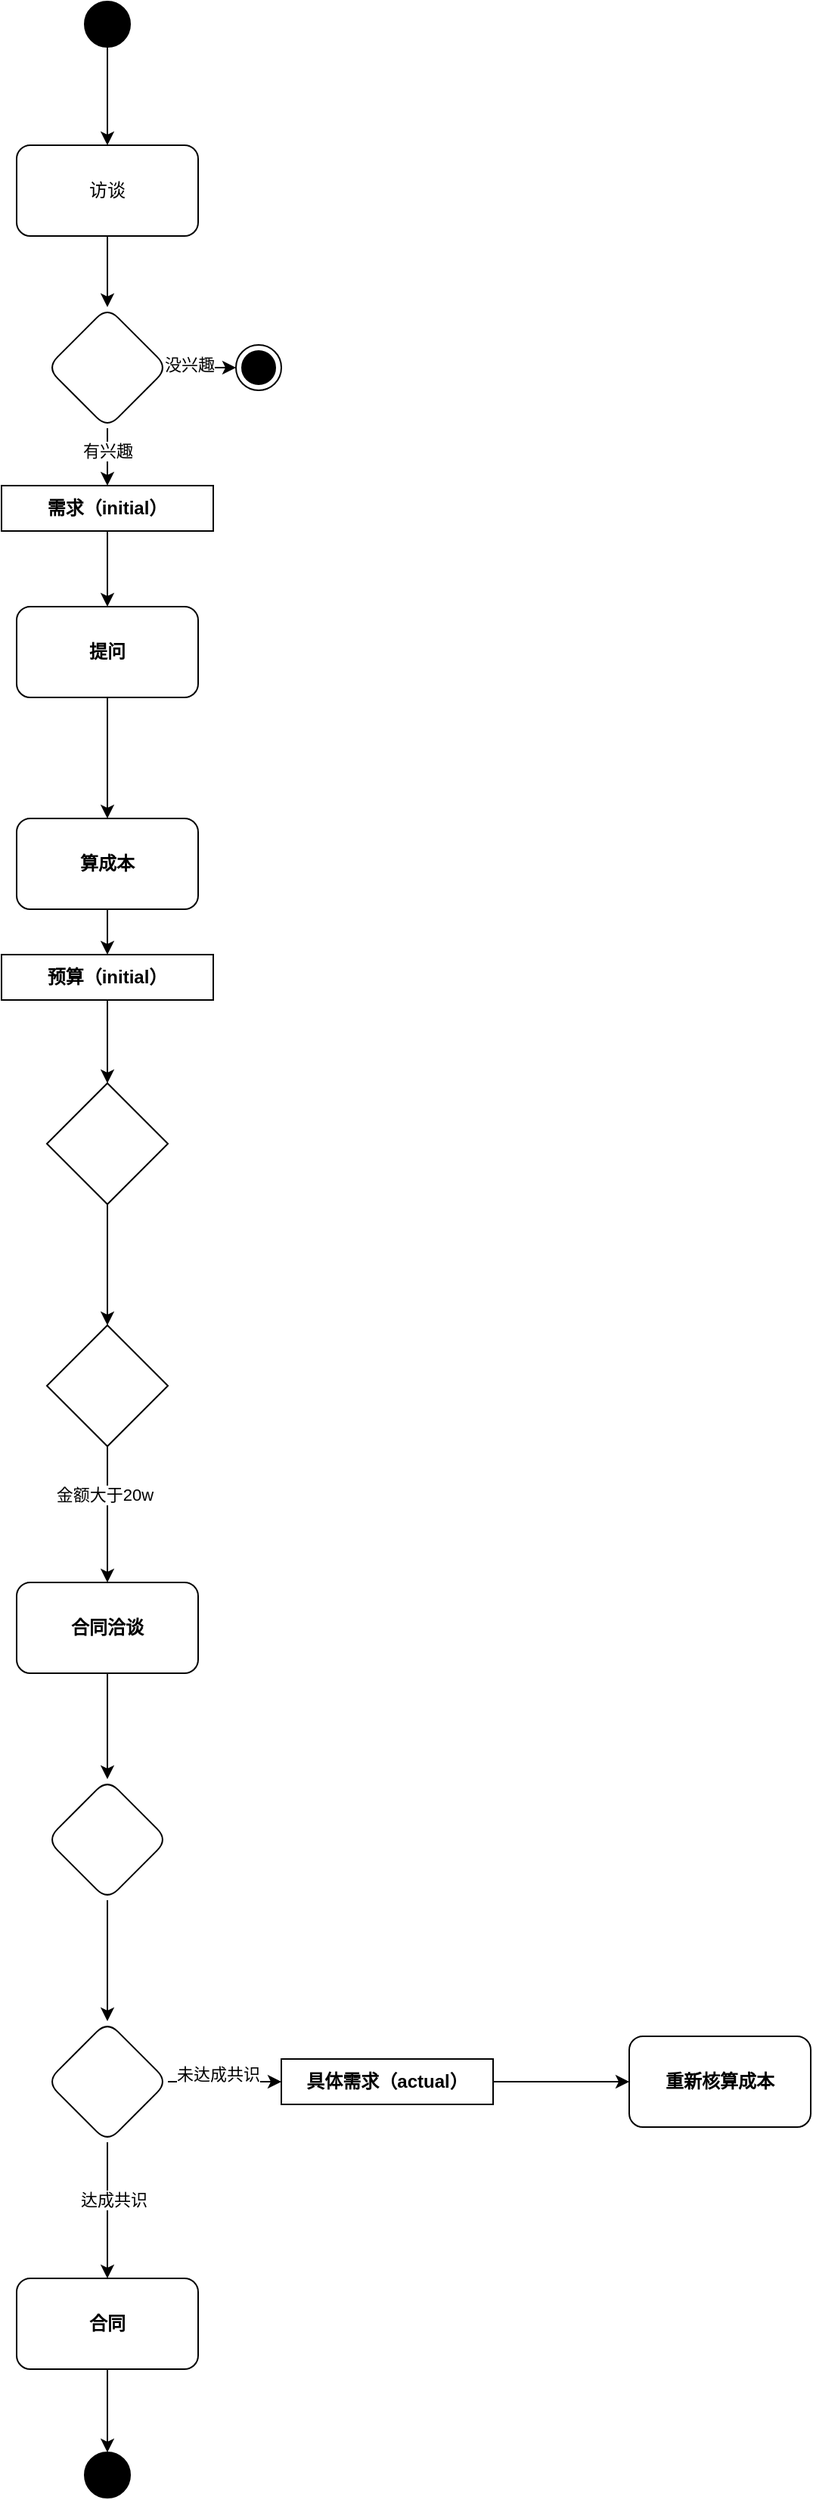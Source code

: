 <mxfile version="28.2.5">
  <diagram name="第 1 页" id="jydDzEKxTK3fhblVbgO5">
    <mxGraphModel dx="649" dy="934" grid="1" gridSize="10" guides="1" tooltips="1" connect="1" arrows="1" fold="1" page="1" pageScale="1" pageWidth="1200" pageHeight="1600" math="0" shadow="0">
      <root>
        <mxCell id="0" />
        <mxCell id="1" parent="0" />
        <mxCell id="uLZXbfQ6GJuZrOZhjSxK-10" value="" style="edgeStyle=orthogonalEdgeStyle;rounded=0;orthogonalLoop=1;jettySize=auto;html=1;fontSize=12;movable=1;resizable=1;rotatable=1;deletable=1;editable=1;locked=0;connectable=1;" parent="1" source="uLZXbfQ6GJuZrOZhjSxK-3" target="uLZXbfQ6GJuZrOZhjSxK-9" edge="1">
          <mxGeometry relative="1" as="geometry" />
        </mxCell>
        <mxCell id="uLZXbfQ6GJuZrOZhjSxK-3" value="" style="ellipse;fillColor=strokeColor;html=1;fontSize=12;movable=1;resizable=1;rotatable=1;deletable=1;editable=1;locked=0;connectable=1;direction=west;flipV=0;flipH=1;" parent="1" vertex="1">
          <mxGeometry x="80" y="50" width="30" height="30" as="geometry" />
        </mxCell>
        <mxCell id="uLZXbfQ6GJuZrOZhjSxK-12" value="" style="edgeStyle=orthogonalEdgeStyle;rounded=0;orthogonalLoop=1;jettySize=auto;html=1;fontSize=12;movable=1;resizable=1;rotatable=1;deletable=1;editable=1;locked=0;connectable=1;" parent="1" source="uLZXbfQ6GJuZrOZhjSxK-9" target="uLZXbfQ6GJuZrOZhjSxK-11" edge="1">
          <mxGeometry relative="1" as="geometry" />
        </mxCell>
        <mxCell id="uLZXbfQ6GJuZrOZhjSxK-9" value="访谈" style="rounded=1;whiteSpace=wrap;html=1;fillColor=default;fontSize=12;movable=1;resizable=1;rotatable=1;deletable=1;editable=1;locked=0;connectable=1;direction=west;flipV=0;flipH=1;" parent="1" vertex="1">
          <mxGeometry x="35" y="145" width="120" height="60" as="geometry" />
        </mxCell>
        <mxCell id="uLZXbfQ6GJuZrOZhjSxK-16" style="edgeStyle=orthogonalEdgeStyle;rounded=0;orthogonalLoop=1;jettySize=auto;html=1;exitX=0;exitY=0.5;exitDx=0;exitDy=0;entryX=0;entryY=0.5;entryDx=0;entryDy=0;" parent="1" source="uLZXbfQ6GJuZrOZhjSxK-11" target="uLZXbfQ6GJuZrOZhjSxK-17" edge="1">
          <mxGeometry relative="1" as="geometry">
            <mxPoint x="200" y="292" as="targetPoint" />
          </mxGeometry>
        </mxCell>
        <mxCell id="uLZXbfQ6GJuZrOZhjSxK-19" value="没兴趣" style="edgeLabel;html=1;align=center;verticalAlign=middle;resizable=0;points=[];" parent="uLZXbfQ6GJuZrOZhjSxK-16" vertex="1" connectable="0">
          <mxGeometry x="-0.371" y="2" relative="1" as="geometry">
            <mxPoint as="offset" />
          </mxGeometry>
        </mxCell>
        <mxCell id="uLZXbfQ6GJuZrOZhjSxK-30" value="" style="edgeStyle=orthogonalEdgeStyle;rounded=0;orthogonalLoop=1;jettySize=auto;html=1;" parent="1" source="uLZXbfQ6GJuZrOZhjSxK-11" target="uLZXbfQ6GJuZrOZhjSxK-29" edge="1">
          <mxGeometry relative="1" as="geometry" />
        </mxCell>
        <mxCell id="uLZXbfQ6GJuZrOZhjSxK-33" value="有兴趣" style="edgeLabel;html=1;align=center;verticalAlign=middle;resizable=0;points=[];" parent="uLZXbfQ6GJuZrOZhjSxK-30" vertex="1" connectable="0">
          <mxGeometry x="-0.286" relative="1" as="geometry">
            <mxPoint as="offset" />
          </mxGeometry>
        </mxCell>
        <mxCell id="uLZXbfQ6GJuZrOZhjSxK-11" value="" style="rhombus;whiteSpace=wrap;html=1;fillColor=default;rounded=1;fontSize=12;movable=1;resizable=1;rotatable=1;deletable=1;editable=1;locked=0;connectable=1;direction=west;flipV=0;flipH=1;" parent="1" vertex="1">
          <mxGeometry x="55" y="252" width="80" height="80" as="geometry" />
        </mxCell>
        <mxCell id="uLZXbfQ6GJuZrOZhjSxK-17" value="" style="ellipse;html=1;shape=endState;fillColor=strokeColor;" parent="1" vertex="1">
          <mxGeometry x="180" y="277" width="30" height="30" as="geometry" />
        </mxCell>
        <mxCell id="uLZXbfQ6GJuZrOZhjSxK-32" value="" style="edgeStyle=orthogonalEdgeStyle;rounded=0;orthogonalLoop=1;jettySize=auto;html=1;" parent="1" source="uLZXbfQ6GJuZrOZhjSxK-29" target="uLZXbfQ6GJuZrOZhjSxK-31" edge="1">
          <mxGeometry relative="1" as="geometry" />
        </mxCell>
        <mxCell id="uLZXbfQ6GJuZrOZhjSxK-29" value="需求（initial）" style="fontStyle=1;whiteSpace=wrap;html=1;" parent="1" vertex="1">
          <mxGeometry x="25" y="370" width="140" height="30" as="geometry" />
        </mxCell>
        <mxCell id="uLZXbfQ6GJuZrOZhjSxK-35" value="" style="edgeStyle=orthogonalEdgeStyle;rounded=0;orthogonalLoop=1;jettySize=auto;html=1;" parent="1" source="uLZXbfQ6GJuZrOZhjSxK-31" target="uLZXbfQ6GJuZrOZhjSxK-34" edge="1">
          <mxGeometry relative="1" as="geometry" />
        </mxCell>
        <mxCell id="uLZXbfQ6GJuZrOZhjSxK-31" value="提问" style="rounded=1;whiteSpace=wrap;html=1;fontStyle=1;" parent="1" vertex="1">
          <mxGeometry x="35" y="450" width="120" height="60" as="geometry" />
        </mxCell>
        <mxCell id="uLZXbfQ6GJuZrOZhjSxK-37" value="" style="edgeStyle=orthogonalEdgeStyle;rounded=0;orthogonalLoop=1;jettySize=auto;html=1;" parent="1" source="uLZXbfQ6GJuZrOZhjSxK-34" target="uLZXbfQ6GJuZrOZhjSxK-36" edge="1">
          <mxGeometry relative="1" as="geometry" />
        </mxCell>
        <mxCell id="uLZXbfQ6GJuZrOZhjSxK-34" value="算成本" style="rounded=1;whiteSpace=wrap;html=1;fontStyle=1;" parent="1" vertex="1">
          <mxGeometry x="35" y="590" width="120" height="60" as="geometry" />
        </mxCell>
        <mxCell id="uLZXbfQ6GJuZrOZhjSxK-39" value="" style="edgeStyle=orthogonalEdgeStyle;rounded=0;orthogonalLoop=1;jettySize=auto;html=1;" parent="1" source="uLZXbfQ6GJuZrOZhjSxK-36" target="uLZXbfQ6GJuZrOZhjSxK-38" edge="1">
          <mxGeometry relative="1" as="geometry" />
        </mxCell>
        <mxCell id="uLZXbfQ6GJuZrOZhjSxK-36" value="预算（initial）" style="fontStyle=1;whiteSpace=wrap;html=1;" parent="1" vertex="1">
          <mxGeometry x="25" y="680" width="140" height="30" as="geometry" />
        </mxCell>
        <mxCell id="uLZXbfQ6GJuZrOZhjSxK-41" value="" style="edgeStyle=orthogonalEdgeStyle;rounded=0;orthogonalLoop=1;jettySize=auto;html=1;" parent="1" source="uLZXbfQ6GJuZrOZhjSxK-38" target="uLZXbfQ6GJuZrOZhjSxK-40" edge="1">
          <mxGeometry relative="1" as="geometry" />
        </mxCell>
        <mxCell id="uLZXbfQ6GJuZrOZhjSxK-38" value="" style="rhombus;whiteSpace=wrap;html=1;fontStyle=1;" parent="1" vertex="1">
          <mxGeometry x="55" y="765" width="80" height="80" as="geometry" />
        </mxCell>
        <mxCell id="uLZXbfQ6GJuZrOZhjSxK-43" value="" style="edgeStyle=orthogonalEdgeStyle;rounded=0;orthogonalLoop=1;jettySize=auto;html=1;" parent="1" source="uLZXbfQ6GJuZrOZhjSxK-40" target="uLZXbfQ6GJuZrOZhjSxK-42" edge="1">
          <mxGeometry relative="1" as="geometry" />
        </mxCell>
        <mxCell id="uLZXbfQ6GJuZrOZhjSxK-44" value="金额大于20w" style="edgeLabel;html=1;align=center;verticalAlign=middle;resizable=0;points=[];" parent="uLZXbfQ6GJuZrOZhjSxK-43" vertex="1" connectable="0">
          <mxGeometry x="-0.289" y="-2" relative="1" as="geometry">
            <mxPoint as="offset" />
          </mxGeometry>
        </mxCell>
        <mxCell id="uLZXbfQ6GJuZrOZhjSxK-40" value="" style="rhombus;whiteSpace=wrap;html=1;fontStyle=1;" parent="1" vertex="1">
          <mxGeometry x="55" y="925" width="80" height="80" as="geometry" />
        </mxCell>
        <mxCell id="uLZXbfQ6GJuZrOZhjSxK-46" value="" style="edgeStyle=orthogonalEdgeStyle;rounded=0;orthogonalLoop=1;jettySize=auto;html=1;" parent="1" source="uLZXbfQ6GJuZrOZhjSxK-42" target="uLZXbfQ6GJuZrOZhjSxK-45" edge="1">
          <mxGeometry relative="1" as="geometry" />
        </mxCell>
        <mxCell id="uLZXbfQ6GJuZrOZhjSxK-42" value="合同洽谈" style="rounded=1;whiteSpace=wrap;html=1;fontStyle=1;" parent="1" vertex="1">
          <mxGeometry x="35" y="1095" width="120" height="60" as="geometry" />
        </mxCell>
        <mxCell id="uLZXbfQ6GJuZrOZhjSxK-48" value="" style="edgeStyle=orthogonalEdgeStyle;rounded=0;orthogonalLoop=1;jettySize=auto;html=1;" parent="1" source="uLZXbfQ6GJuZrOZhjSxK-45" target="uLZXbfQ6GJuZrOZhjSxK-47" edge="1">
          <mxGeometry relative="1" as="geometry" />
        </mxCell>
        <mxCell id="uLZXbfQ6GJuZrOZhjSxK-45" value="" style="rhombus;whiteSpace=wrap;html=1;rounded=1;fontStyle=1;" parent="1" vertex="1">
          <mxGeometry x="55" y="1225" width="80" height="80" as="geometry" />
        </mxCell>
        <mxCell id="uLZXbfQ6GJuZrOZhjSxK-50" value="" style="edgeStyle=orthogonalEdgeStyle;rounded=0;orthogonalLoop=1;jettySize=auto;html=1;" parent="1" source="uLZXbfQ6GJuZrOZhjSxK-47" target="uLZXbfQ6GJuZrOZhjSxK-49" edge="1">
          <mxGeometry relative="1" as="geometry" />
        </mxCell>
        <mxCell id="uLZXbfQ6GJuZrOZhjSxK-55" value="达成共识" style="edgeLabel;html=1;align=center;verticalAlign=middle;resizable=0;points=[];" parent="uLZXbfQ6GJuZrOZhjSxK-50" vertex="1" connectable="0">
          <mxGeometry x="-0.152" y="4" relative="1" as="geometry">
            <mxPoint as="offset" />
          </mxGeometry>
        </mxCell>
        <mxCell id="SOsJHN9KbVqRuwe2kCM1-2" value="" style="edgeStyle=orthogonalEdgeStyle;rounded=0;orthogonalLoop=1;jettySize=auto;html=1;" edge="1" parent="1" source="uLZXbfQ6GJuZrOZhjSxK-47" target="SOsJHN9KbVqRuwe2kCM1-1">
          <mxGeometry relative="1" as="geometry" />
        </mxCell>
        <mxCell id="SOsJHN9KbVqRuwe2kCM1-3" value="未达成共识" style="edgeLabel;html=1;align=center;verticalAlign=middle;resizable=0;points=[];" vertex="1" connectable="0" parent="SOsJHN9KbVqRuwe2kCM1-2">
          <mxGeometry x="-0.116" y="5" relative="1" as="geometry">
            <mxPoint as="offset" />
          </mxGeometry>
        </mxCell>
        <mxCell id="uLZXbfQ6GJuZrOZhjSxK-47" value="" style="rhombus;whiteSpace=wrap;html=1;rounded=1;fontStyle=1;" parent="1" vertex="1">
          <mxGeometry x="55" y="1385" width="80" height="80" as="geometry" />
        </mxCell>
        <mxCell id="uLZXbfQ6GJuZrOZhjSxK-54" value="" style="edgeStyle=orthogonalEdgeStyle;rounded=0;orthogonalLoop=1;jettySize=auto;html=1;" parent="1" source="uLZXbfQ6GJuZrOZhjSxK-49" target="uLZXbfQ6GJuZrOZhjSxK-53" edge="1">
          <mxGeometry relative="1" as="geometry" />
        </mxCell>
        <mxCell id="uLZXbfQ6GJuZrOZhjSxK-49" value="合同" style="rounded=1;whiteSpace=wrap;html=1;fontStyle=1;" parent="1" vertex="1">
          <mxGeometry x="35" y="1555" width="120" height="60" as="geometry" />
        </mxCell>
        <mxCell id="uLZXbfQ6GJuZrOZhjSxK-53" value="" style="ellipse;fillColor=strokeColor;html=1;" parent="1" vertex="1">
          <mxGeometry x="80" y="1670" width="30" height="30" as="geometry" />
        </mxCell>
        <mxCell id="SOsJHN9KbVqRuwe2kCM1-5" value="" style="edgeStyle=orthogonalEdgeStyle;rounded=0;orthogonalLoop=1;jettySize=auto;html=1;" edge="1" parent="1" source="SOsJHN9KbVqRuwe2kCM1-1" target="SOsJHN9KbVqRuwe2kCM1-4">
          <mxGeometry relative="1" as="geometry" />
        </mxCell>
        <mxCell id="SOsJHN9KbVqRuwe2kCM1-1" value="具体需求（actual）" style="fontStyle=1;whiteSpace=wrap;html=1;" vertex="1" parent="1">
          <mxGeometry x="210" y="1410" width="140" height="30" as="geometry" />
        </mxCell>
        <mxCell id="SOsJHN9KbVqRuwe2kCM1-4" value="重新核算成本" style="rounded=1;whiteSpace=wrap;html=1;fontStyle=1;" vertex="1" parent="1">
          <mxGeometry x="440" y="1395" width="120" height="60" as="geometry" />
        </mxCell>
      </root>
    </mxGraphModel>
  </diagram>
</mxfile>
